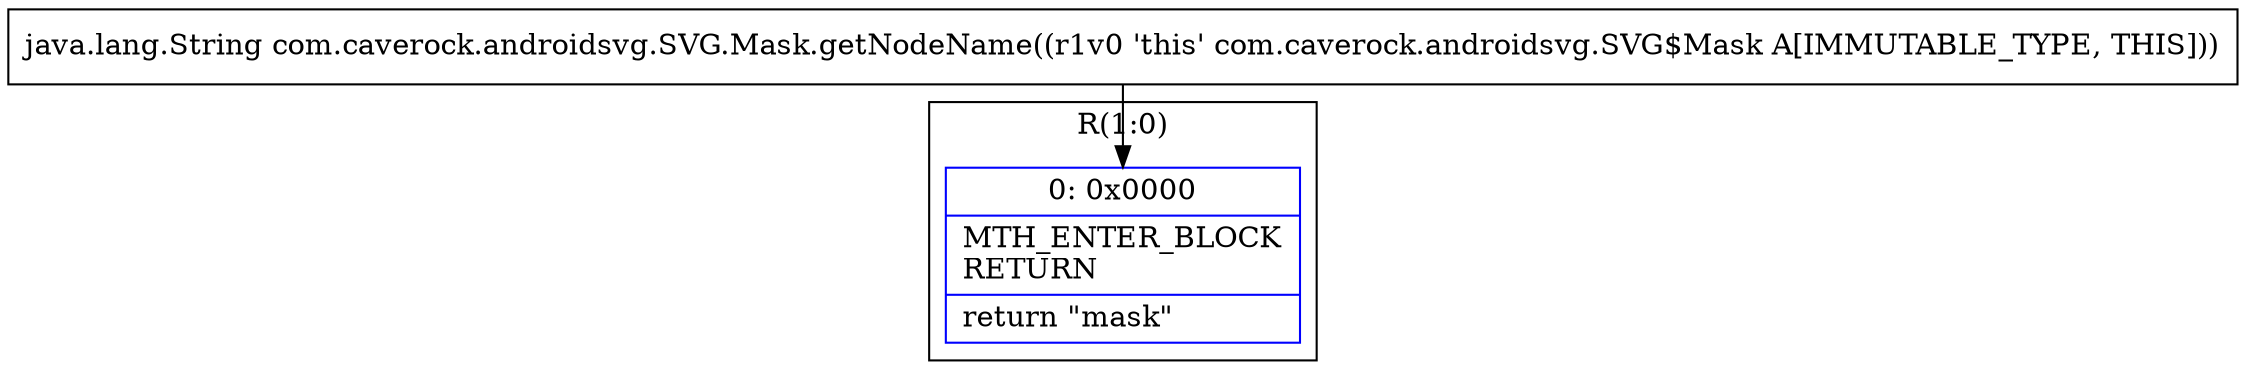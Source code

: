 digraph "CFG forcom.caverock.androidsvg.SVG.Mask.getNodeName()Ljava\/lang\/String;" {
subgraph cluster_Region_194893778 {
label = "R(1:0)";
node [shape=record,color=blue];
Node_0 [shape=record,label="{0\:\ 0x0000|MTH_ENTER_BLOCK\lRETURN\l|return \"mask\"\l}"];
}
MethodNode[shape=record,label="{java.lang.String com.caverock.androidsvg.SVG.Mask.getNodeName((r1v0 'this' com.caverock.androidsvg.SVG$Mask A[IMMUTABLE_TYPE, THIS])) }"];
MethodNode -> Node_0;
}


